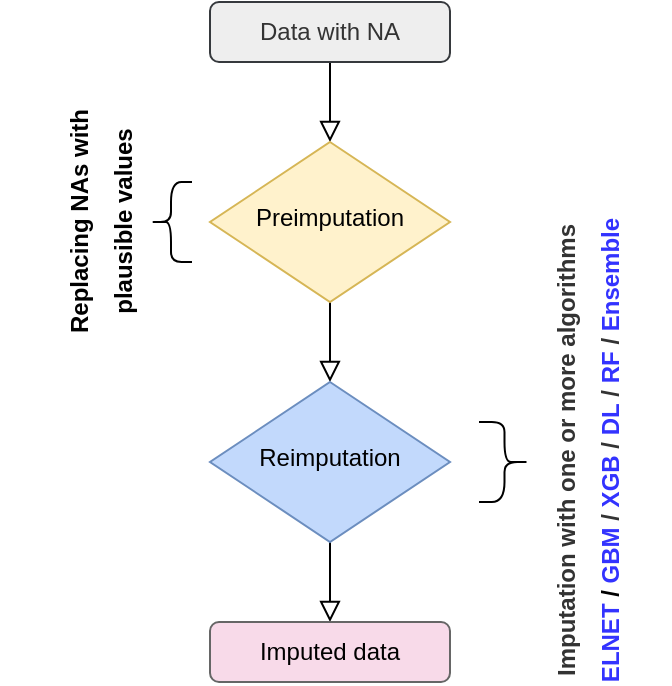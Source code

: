 <mxfile version="20.3.0" type="device"><diagram id="C5RBs43oDa-KdzZeNtuy" name="Page-1"><mxGraphModel dx="1038" dy="649" grid="1" gridSize="10" guides="1" tooltips="1" connect="1" arrows="1" fold="1" page="1" pageScale="1" pageWidth="827" pageHeight="1169" math="0" shadow="0"><root><mxCell id="WIyWlLk6GJQsqaUBKTNV-0"/><mxCell id="WIyWlLk6GJQsqaUBKTNV-1" parent="WIyWlLk6GJQsqaUBKTNV-0"/><mxCell id="WIyWlLk6GJQsqaUBKTNV-2" value="" style="rounded=0;html=1;jettySize=auto;orthogonalLoop=1;fontSize=11;endArrow=block;endFill=0;endSize=8;strokeWidth=1;shadow=0;labelBackgroundColor=none;edgeStyle=orthogonalEdgeStyle;" parent="WIyWlLk6GJQsqaUBKTNV-1" source="WIyWlLk6GJQsqaUBKTNV-3" target="WIyWlLk6GJQsqaUBKTNV-6" edge="1"><mxGeometry relative="1" as="geometry"/></mxCell><mxCell id="WIyWlLk6GJQsqaUBKTNV-3" value="&lt;font color=&quot;#333333&quot;&gt;Data with NA&lt;/font&gt;" style="rounded=1;whiteSpace=wrap;html=1;fontSize=12;glass=0;strokeWidth=1;shadow=0;fillColor=#eeeeee;strokeColor=#36393d;" parent="WIyWlLk6GJQsqaUBKTNV-1" vertex="1"><mxGeometry x="160" y="90" width="120" height="30" as="geometry"/></mxCell><mxCell id="WIyWlLk6GJQsqaUBKTNV-4" value="" style="rounded=0;html=1;jettySize=auto;orthogonalLoop=1;fontSize=11;endArrow=block;endFill=0;endSize=8;strokeWidth=1;shadow=0;labelBackgroundColor=none;edgeStyle=orthogonalEdgeStyle;exitX=0.5;exitY=1;exitDx=0;exitDy=0;entryX=0.5;entryY=0;entryDx=0;entryDy=0;" parent="WIyWlLk6GJQsqaUBKTNV-1" source="WIyWlLk6GJQsqaUBKTNV-6" target="WIyWlLk6GJQsqaUBKTNV-10" edge="1"><mxGeometry y="20" relative="1" as="geometry"><mxPoint as="offset"/><mxPoint x="210" y="230" as="sourcePoint"/><mxPoint x="300" y="280" as="targetPoint"/><Array as="points"/></mxGeometry></mxCell><mxCell id="WIyWlLk6GJQsqaUBKTNV-6" value="Preimputation" style="rhombus;whiteSpace=wrap;html=1;shadow=0;fontFamily=Helvetica;fontSize=12;align=center;strokeWidth=1;spacing=6;spacingTop=-4;fillColor=#fff2cc;strokeColor=#d6b656;" parent="WIyWlLk6GJQsqaUBKTNV-1" vertex="1"><mxGeometry x="160" y="160" width="120" height="80" as="geometry"/></mxCell><mxCell id="WIyWlLk6GJQsqaUBKTNV-8" value="" style="rounded=0;html=1;jettySize=auto;orthogonalLoop=1;fontSize=11;endArrow=block;endFill=0;endSize=8;strokeWidth=1;shadow=0;labelBackgroundColor=none;edgeStyle=orthogonalEdgeStyle;" parent="WIyWlLk6GJQsqaUBKTNV-1" source="WIyWlLk6GJQsqaUBKTNV-10" target="WIyWlLk6GJQsqaUBKTNV-11" edge="1"><mxGeometry x="0.4" y="30" relative="1" as="geometry"><mxPoint as="offset"/></mxGeometry></mxCell><mxCell id="WIyWlLk6GJQsqaUBKTNV-10" value="Reimputation" style="rhombus;whiteSpace=wrap;html=1;shadow=0;fontFamily=Helvetica;fontSize=12;align=center;strokeWidth=1;spacing=6;spacingTop=-4;fillColor=#C2D9FC;strokeColor=#6c8ebf;" parent="WIyWlLk6GJQsqaUBKTNV-1" vertex="1"><mxGeometry x="160" y="280" width="120" height="80" as="geometry"/></mxCell><mxCell id="WIyWlLk6GJQsqaUBKTNV-11" value="Imputed data" style="rounded=1;whiteSpace=wrap;html=1;fontSize=12;glass=0;strokeWidth=1;shadow=0;fillColor=#F8DAE9;strokeColor=#666666;" parent="WIyWlLk6GJQsqaUBKTNV-1" vertex="1"><mxGeometry x="160" y="400" width="120" height="30" as="geometry"/></mxCell><mxCell id="Ld7lrTD2XgAe1ahKv3Qz-1" value="" style="shape=curlyBracket;whiteSpace=wrap;html=1;rounded=1;shadow=0;glass=0;sketch=0;fillStyle=auto;gradientColor=none;" parent="WIyWlLk6GJQsqaUBKTNV-1" vertex="1"><mxGeometry x="130" y="180" width="21" height="40" as="geometry"/></mxCell><mxCell id="Ld7lrTD2XgAe1ahKv3Qz-8" value="&lt;p style=&quot;line-height: 0.9;&quot;&gt;&lt;span style=&quot;font-size: 12px;&quot;&gt;Replacing NAs with&lt;br&gt;&lt;/span&gt;&lt;span style=&quot;font-size: 12px;&quot;&gt;plausible values&lt;/span&gt;&lt;/p&gt;" style="text;html=1;fontSize=24;fontStyle=1;verticalAlign=middle;align=center;shadow=0;glass=0;sketch=0;fillStyle=auto;rotation=-90;" parent="WIyWlLk6GJQsqaUBKTNV-1" vertex="1"><mxGeometry x="51" y="180" width="100" height="40" as="geometry"/></mxCell><mxCell id="Ld7lrTD2XgAe1ahKv3Qz-13" value="&lt;p style=&quot;line-height: 0.9;&quot;&gt;&lt;span style=&quot;font-size: 12px;&quot;&gt;&lt;font style=&quot;&quot; color=&quot;#333333&quot;&gt;Imputation with one or more algorithms&lt;/font&gt;&lt;br&gt;&lt;font style=&quot;&quot; color=&quot;#3333ff&quot;&gt;ELNET &lt;/font&gt;/&lt;font style=&quot;&quot; color=&quot;#3333ff&quot;&gt;&amp;nbsp;&lt;/font&gt;&lt;/span&gt;&lt;span style=&quot;background-color: initial; font-size: 12px;&quot;&gt;&lt;font color=&quot;#3333ff&quot;&gt;GBM&lt;/font&gt;&lt;/span&gt;&lt;span style=&quot;background-color: initial; color: rgb(51, 51, 51); font-size: 12px;&quot;&gt;&amp;nbsp;/&amp;nbsp;&lt;/span&gt;&lt;span style=&quot;background-color: initial; font-size: 12px;&quot;&gt;&lt;font color=&quot;#3333ff&quot;&gt;XGB&lt;/font&gt;&lt;/span&gt;&lt;span style=&quot;background-color: initial; color: rgb(51, 51, 51); font-size: 12px;&quot;&gt;&amp;nbsp;/&amp;nbsp;&lt;/span&gt;&lt;span style=&quot;background-color: initial; font-size: 12px;&quot;&gt;&lt;font color=&quot;#3333ff&quot;&gt;DL&lt;/font&gt;&lt;/span&gt;&lt;span style=&quot;background-color: initial; color: rgb(51, 51, 51); font-size: 12px;&quot;&gt;&amp;nbsp;/&amp;nbsp;&lt;/span&gt;&lt;span style=&quot;background-color: initial; font-size: 12px;&quot;&gt;&lt;font color=&quot;#3333ff&quot;&gt;RF&lt;/font&gt;&lt;/span&gt;&lt;span style=&quot;background-color: initial; color: rgb(51, 51, 51); font-size: 12px;&quot;&gt;&amp;nbsp;/&amp;nbsp;&lt;/span&gt;&lt;span style=&quot;background-color: initial; font-size: 12px;&quot;&gt;&lt;font color=&quot;#3333ff&quot;&gt;Ensemble&lt;/font&gt;&lt;/span&gt;&lt;/p&gt;" style="text;html=1;fontSize=24;fontStyle=1;verticalAlign=middle;align=center;shadow=0;glass=0;sketch=0;fillStyle=auto;rotation=-90;" parent="WIyWlLk6GJQsqaUBKTNV-1" vertex="1"><mxGeometry x="294.5" y="280" width="100" height="70" as="geometry"/></mxCell><mxCell id="NRZ2UNr2nGEdtenDHtTM-0" value="" style="shape=curlyBracket;whiteSpace=wrap;html=1;rounded=1;shadow=0;glass=0;sketch=0;fillStyle=auto;gradientColor=none;rotation=-180;" vertex="1" parent="WIyWlLk6GJQsqaUBKTNV-1"><mxGeometry x="294.5" y="300" width="25.5" height="40" as="geometry"/></mxCell></root></mxGraphModel></diagram></mxfile>